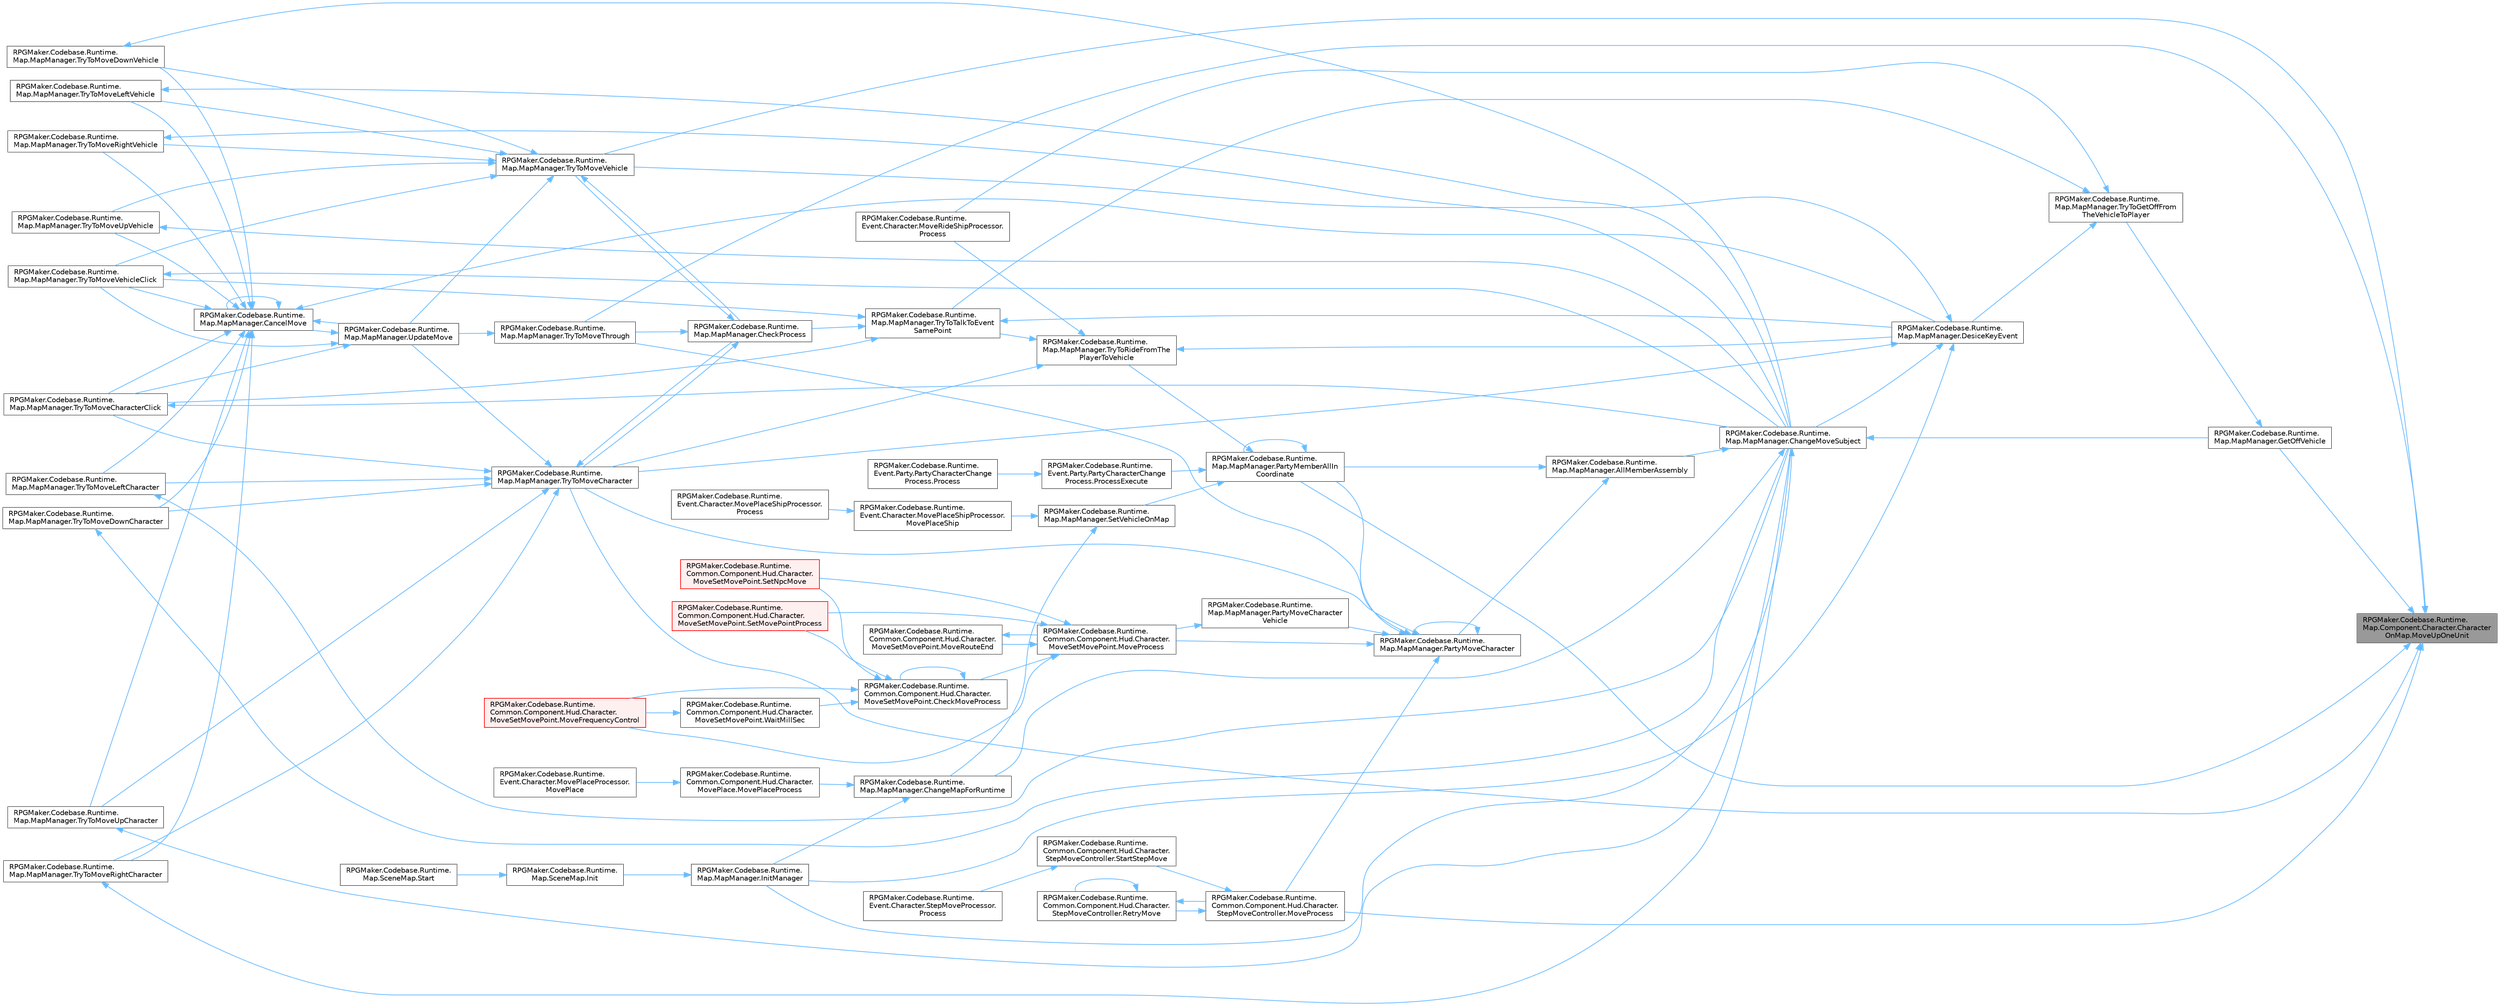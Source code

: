 digraph "RPGMaker.Codebase.Runtime.Map.Component.Character.CharacterOnMap.MoveUpOneUnit"
{
 // LATEX_PDF_SIZE
  bgcolor="transparent";
  edge [fontname=Helvetica,fontsize=10,labelfontname=Helvetica,labelfontsize=10];
  node [fontname=Helvetica,fontsize=10,shape=box,height=0.2,width=0.4];
  rankdir="RL";
  Node1 [id="Node000001",label="RPGMaker.Codebase.Runtime.\lMap.Component.Character.Character\lOnMap.MoveUpOneUnit",height=0.2,width=0.4,color="gray40", fillcolor="grey60", style="filled", fontcolor="black",tooltip="1マス上に移動する"];
  Node1 -> Node2 [id="edge1_Node000001_Node000002",dir="back",color="steelblue1",style="solid",tooltip=" "];
  Node2 [id="Node000002",label="RPGMaker.Codebase.Runtime.\lMap.MapManager.GetOffVehicle",height=0.2,width=0.4,color="grey40", fillcolor="white", style="filled",URL="$d5/d0f/class_r_p_g_maker_1_1_codebase_1_1_runtime_1_1_map_1_1_map_manager.html#ac3e43dc471cabb3ae7994aa34310b0e5",tooltip="乗り物降りるメソッド 降りれる方向が入ってくる"];
  Node2 -> Node3 [id="edge2_Node000002_Node000003",dir="back",color="steelblue1",style="solid",tooltip=" "];
  Node3 [id="Node000003",label="RPGMaker.Codebase.Runtime.\lMap.MapManager.TryToGetOffFrom\lTheVehicleToPlayer",height=0.2,width=0.4,color="grey40", fillcolor="white", style="filled",URL="$d5/d0f/class_r_p_g_maker_1_1_codebase_1_1_runtime_1_1_map_1_1_map_manager.html#a3232c5cf05cce0b13dd68035f5ba8604",tooltip="乗り物から降りる"];
  Node3 -> Node4 [id="edge3_Node000003_Node000004",dir="back",color="steelblue1",style="solid",tooltip=" "];
  Node4 [id="Node000004",label="RPGMaker.Codebase.Runtime.\lMap.MapManager.DesiceKeyEvent",height=0.2,width=0.4,color="grey40", fillcolor="white", style="filled",URL="$d5/d0f/class_r_p_g_maker_1_1_codebase_1_1_runtime_1_1_map_1_1_map_manager.html#a2655da596d391627e8c2f71e6e490b62",tooltip="目の前にイベントがあり、その発動契機がTalkであればイベントを開始する"];
  Node4 -> Node5 [id="edge4_Node000004_Node000005",dir="back",color="steelblue1",style="solid",tooltip=" "];
  Node5 [id="Node000005",label="RPGMaker.Codebase.Runtime.\lMap.MapManager.ChangeMoveSubject",height=0.2,width=0.4,color="grey40", fillcolor="white", style="filled",URL="$d5/d0f/class_r_p_g_maker_1_1_codebase_1_1_runtime_1_1_map_1_1_map_manager.html#a5d00d2c525cee192d90fc53bbc0c8682",tooltip=" "];
  Node5 -> Node6 [id="edge5_Node000005_Node000006",dir="back",color="steelblue1",style="solid",tooltip=" "];
  Node6 [id="Node000006",label="RPGMaker.Codebase.Runtime.\lMap.MapManager.AllMemberAssembly",height=0.2,width=0.4,color="grey40", fillcolor="white", style="filled",URL="$d5/d0f/class_r_p_g_maker_1_1_codebase_1_1_runtime_1_1_map_1_1_map_manager.html#a8c6faf084ea80880467ab13a448e9bed",tooltip="全員集したにで操作切り替え"];
  Node6 -> Node7 [id="edge6_Node000006_Node000007",dir="back",color="steelblue1",style="solid",tooltip=" "];
  Node7 [id="Node000007",label="RPGMaker.Codebase.Runtime.\lMap.MapManager.PartyMemberAllIn\lCoordinate",height=0.2,width=0.4,color="grey40", fillcolor="white", style="filled",URL="$d5/d0f/class_r_p_g_maker_1_1_codebase_1_1_runtime_1_1_map_1_1_map_manager.html#adc8a96ff2875947b6e7a4a6aa6c7f1a1",tooltip=" "];
  Node7 -> Node7 [id="edge7_Node000007_Node000007",dir="back",color="steelblue1",style="solid",tooltip=" "];
  Node7 -> Node8 [id="edge8_Node000007_Node000008",dir="back",color="steelblue1",style="solid",tooltip=" "];
  Node8 [id="Node000008",label="RPGMaker.Codebase.Runtime.\lEvent.Party.PartyCharacterChange\lProcess.ProcessExecute",height=0.2,width=0.4,color="grey40", fillcolor="white", style="filled",URL="$dc/dee/class_r_p_g_maker_1_1_codebase_1_1_runtime_1_1_event_1_1_party_1_1_party_character_change_process.html#a36241cd62b9cb79bf4330645b34576e5",tooltip=" "];
  Node8 -> Node9 [id="edge9_Node000008_Node000009",dir="back",color="steelblue1",style="solid",tooltip=" "];
  Node9 [id="Node000009",label="RPGMaker.Codebase.Runtime.\lEvent.Party.PartyCharacterChange\lProcess.Process",height=0.2,width=0.4,color="grey40", fillcolor="white", style="filled",URL="$dc/dee/class_r_p_g_maker_1_1_codebase_1_1_runtime_1_1_event_1_1_party_1_1_party_character_change_process.html#ae0f898626129d655b3cd7452f9cd043d",tooltip=" "];
  Node7 -> Node10 [id="edge10_Node000007_Node000010",dir="back",color="steelblue1",style="solid",tooltip=" "];
  Node10 [id="Node000010",label="RPGMaker.Codebase.Runtime.\lMap.MapManager.SetVehicleOnMap",height=0.2,width=0.4,color="grey40", fillcolor="white", style="filled",URL="$d5/d0f/class_r_p_g_maker_1_1_codebase_1_1_runtime_1_1_map_1_1_map_manager.html#a37e412a35b210f1313f567ba8ade8b96",tooltip=" "];
  Node10 -> Node11 [id="edge11_Node000010_Node000011",dir="back",color="steelblue1",style="solid",tooltip=" "];
  Node11 [id="Node000011",label="RPGMaker.Codebase.Runtime.\lMap.MapManager.ChangeMapForRuntime",height=0.2,width=0.4,color="grey40", fillcolor="white", style="filled",URL="$d5/d0f/class_r_p_g_maker_1_1_codebase_1_1_runtime_1_1_map_1_1_map_manager.html#a164b0a6efee413b3cff10ea519ab8029",tooltip="マップを表示する"];
  Node11 -> Node12 [id="edge12_Node000011_Node000012",dir="back",color="steelblue1",style="solid",tooltip=" "];
  Node12 [id="Node000012",label="RPGMaker.Codebase.Runtime.\lMap.MapManager.InitManager",height=0.2,width=0.4,color="grey40", fillcolor="white", style="filled",URL="$d5/d0f/class_r_p_g_maker_1_1_codebase_1_1_runtime_1_1_map_1_1_map_manager.html#ae14061e8d125d7fe532437b6ba183131",tooltip="マップ初期化"];
  Node12 -> Node13 [id="edge13_Node000012_Node000013",dir="back",color="steelblue1",style="solid",tooltip=" "];
  Node13 [id="Node000013",label="RPGMaker.Codebase.Runtime.\lMap.SceneMap.Init",height=0.2,width=0.4,color="grey40", fillcolor="white", style="filled",URL="$db/d02/class_r_p_g_maker_1_1_codebase_1_1_runtime_1_1_map_1_1_scene_map.html#a0f6d0adae41e09e94a55d3c0af0c87dc",tooltip=" "];
  Node13 -> Node14 [id="edge14_Node000013_Node000014",dir="back",color="steelblue1",style="solid",tooltip=" "];
  Node14 [id="Node000014",label="RPGMaker.Codebase.Runtime.\lMap.SceneMap.Start",height=0.2,width=0.4,color="grey40", fillcolor="white", style="filled",URL="$db/d02/class_r_p_g_maker_1_1_codebase_1_1_runtime_1_1_map_1_1_scene_map.html#a8514c54d190f9d2acb578100f490a861",tooltip=" "];
  Node11 -> Node15 [id="edge15_Node000011_Node000015",dir="back",color="steelblue1",style="solid",tooltip=" "];
  Node15 [id="Node000015",label="RPGMaker.Codebase.Runtime.\lCommon.Component.Hud.Character.\lMovePlace.MovePlaceProcess",height=0.2,width=0.4,color="grey40", fillcolor="white", style="filled",URL="$df/d12/class_r_p_g_maker_1_1_codebase_1_1_runtime_1_1_common_1_1_component_1_1_hud_1_1_character_1_1_move_place.html#a937507f8d3c881ce82d1d1eb38321bbf",tooltip="😁 場所処理移動"];
  Node15 -> Node16 [id="edge16_Node000015_Node000016",dir="back",color="steelblue1",style="solid",tooltip=" "];
  Node16 [id="Node000016",label="RPGMaker.Codebase.Runtime.\lEvent.Character.MovePlaceProcessor.\lMovePlace",height=0.2,width=0.4,color="grey40", fillcolor="white", style="filled",URL="$da/d06/class_r_p_g_maker_1_1_codebase_1_1_runtime_1_1_event_1_1_character_1_1_move_place_processor.html#acd1dee6b4f36de52d8a8b775d612e502",tooltip=" "];
  Node10 -> Node17 [id="edge17_Node000010_Node000017",dir="back",color="steelblue1",style="solid",tooltip=" "];
  Node17 [id="Node000017",label="RPGMaker.Codebase.Runtime.\lEvent.Character.MovePlaceShipProcessor.\lMovePlaceShip",height=0.2,width=0.4,color="grey40", fillcolor="white", style="filled",URL="$df/d26/class_r_p_g_maker_1_1_codebase_1_1_runtime_1_1_event_1_1_character_1_1_move_place_ship_processor.html#af7c051f7a66cfbc9f89063046feca8f0",tooltip=" "];
  Node17 -> Node18 [id="edge18_Node000017_Node000018",dir="back",color="steelblue1",style="solid",tooltip=" "];
  Node18 [id="Node000018",label="RPGMaker.Codebase.Runtime.\lEvent.Character.MovePlaceShipProcessor.\lProcess",height=0.2,width=0.4,color="grey40", fillcolor="white", style="filled",URL="$df/d26/class_r_p_g_maker_1_1_codebase_1_1_runtime_1_1_event_1_1_character_1_1_move_place_ship_processor.html#a529c9f8d4cbc0f8acb538ec1f1ffb790",tooltip=" "];
  Node7 -> Node19 [id="edge19_Node000007_Node000019",dir="back",color="steelblue1",style="solid",tooltip=" "];
  Node19 [id="Node000019",label="RPGMaker.Codebase.Runtime.\lMap.MapManager.TryToRideFromThe\lPlayerToVehicle",height=0.2,width=0.4,color="grey40", fillcolor="white", style="filled",URL="$d5/d0f/class_r_p_g_maker_1_1_codebase_1_1_runtime_1_1_map_1_1_map_manager.html#af833ea891460fe653ce5b7900b86e151",tooltip="乗り物に乗る"];
  Node19 -> Node4 [id="edge20_Node000019_Node000004",dir="back",color="steelblue1",style="solid",tooltip=" "];
  Node19 -> Node20 [id="edge21_Node000019_Node000020",dir="back",color="steelblue1",style="solid",tooltip=" "];
  Node20 [id="Node000020",label="RPGMaker.Codebase.Runtime.\lEvent.Character.MoveRideShipProcessor.\lProcess",height=0.2,width=0.4,color="grey40", fillcolor="white", style="filled",URL="$db/dea/class_r_p_g_maker_1_1_codebase_1_1_runtime_1_1_event_1_1_character_1_1_move_ride_ship_processor.html#ae9d6fa0140ad420b3607b15b970830f6",tooltip=" "];
  Node19 -> Node21 [id="edge22_Node000019_Node000021",dir="back",color="steelblue1",style="solid",tooltip=" "];
  Node21 [id="Node000021",label="RPGMaker.Codebase.Runtime.\lMap.MapManager.TryToMoveCharacter",height=0.2,width=0.4,color="grey40", fillcolor="white", style="filled",URL="$d5/d0f/class_r_p_g_maker_1_1_codebase_1_1_runtime_1_1_map_1_1_map_manager.html#a1c50ac1ba190459e6f190cdbfe263778",tooltip="キャラクターの移動を試行する （対象位置が進入不可の場合は向きだけ変える）"];
  Node21 -> Node22 [id="edge23_Node000021_Node000022",dir="back",color="steelblue1",style="solid",tooltip=" "];
  Node22 [id="Node000022",label="RPGMaker.Codebase.Runtime.\lMap.MapManager.CheckProcess",height=0.2,width=0.4,color="grey40", fillcolor="white", style="filled",URL="$d5/d0f/class_r_p_g_maker_1_1_codebase_1_1_runtime_1_1_map_1_1_map_manager.html#af61111401b6e289e7cd71c37c80bff5d",tooltip="移動後の各判定処理"];
  Node22 -> Node21 [id="edge24_Node000022_Node000021",dir="back",color="steelblue1",style="solid",tooltip=" "];
  Node22 -> Node23 [id="edge25_Node000022_Node000023",dir="back",color="steelblue1",style="solid",tooltip=" "];
  Node23 [id="Node000023",label="RPGMaker.Codebase.Runtime.\lMap.MapManager.TryToMoveThrough",height=0.2,width=0.4,color="grey40", fillcolor="white", style="filled",URL="$d5/d0f/class_r_p_g_maker_1_1_codebase_1_1_runtime_1_1_map_1_1_map_manager.html#a568c166cd57f15308dc10ba60706bd26",tooltip=" "];
  Node23 -> Node24 [id="edge26_Node000023_Node000024",dir="back",color="steelblue1",style="solid",tooltip=" "];
  Node24 [id="Node000024",label="RPGMaker.Codebase.Runtime.\lMap.MapManager.UpdateMove",height=0.2,width=0.4,color="grey40", fillcolor="white", style="filled",URL="$d5/d0f/class_r_p_g_maker_1_1_codebase_1_1_runtime_1_1_map_1_1_map_manager.html#a8d383409968f24c28e9393d632d207c2",tooltip=" "];
  Node24 -> Node25 [id="edge27_Node000024_Node000025",dir="back",color="steelblue1",style="solid",tooltip=" "];
  Node25 [id="Node000025",label="RPGMaker.Codebase.Runtime.\lMap.MapManager.CancelMove",height=0.2,width=0.4,color="grey40", fillcolor="white", style="filled",URL="$d5/d0f/class_r_p_g_maker_1_1_codebase_1_1_runtime_1_1_map_1_1_map_manager.html#aec356ba03028b9e11ece2ceb38d7f3cf",tooltip=" "];
  Node25 -> Node25 [id="edge28_Node000025_Node000025",dir="back",color="steelblue1",style="solid",tooltip=" "];
  Node25 -> Node4 [id="edge29_Node000025_Node000004",dir="back",color="steelblue1",style="solid",tooltip=" "];
  Node25 -> Node26 [id="edge30_Node000025_Node000026",dir="back",color="steelblue1",style="solid",tooltip=" "];
  Node26 [id="Node000026",label="RPGMaker.Codebase.Runtime.\lMap.MapManager.TryToMoveCharacterClick",height=0.2,width=0.4,color="grey40", fillcolor="white", style="filled",URL="$d5/d0f/class_r_p_g_maker_1_1_codebase_1_1_runtime_1_1_map_1_1_map_manager.html#a3a7ad6e6d848e31770443541b2113049",tooltip="キャラクターの移動を試行する （対象位置が進入不可の場合は向きだけ変える）"];
  Node26 -> Node5 [id="edge31_Node000026_Node000005",dir="back",color="steelblue1",style="solid",tooltip=" "];
  Node25 -> Node27 [id="edge32_Node000025_Node000027",dir="back",color="steelblue1",style="solid",tooltip=" "];
  Node27 [id="Node000027",label="RPGMaker.Codebase.Runtime.\lMap.MapManager.TryToMoveDownCharacter",height=0.2,width=0.4,color="grey40", fillcolor="white", style="filled",URL="$d5/d0f/class_r_p_g_maker_1_1_codebase_1_1_runtime_1_1_map_1_1_map_manager.html#ab602fb3908c965ecbdfa140fa64e3de4",tooltip=" "];
  Node27 -> Node5 [id="edge33_Node000027_Node000005",dir="back",color="steelblue1",style="solid",tooltip=" "];
  Node25 -> Node28 [id="edge34_Node000025_Node000028",dir="back",color="steelblue1",style="solid",tooltip=" "];
  Node28 [id="Node000028",label="RPGMaker.Codebase.Runtime.\lMap.MapManager.TryToMoveDownVehicle",height=0.2,width=0.4,color="grey40", fillcolor="white", style="filled",URL="$d5/d0f/class_r_p_g_maker_1_1_codebase_1_1_runtime_1_1_map_1_1_map_manager.html#a476c0a4fd7efbcd64fb342d4988ba6f7",tooltip=" "];
  Node28 -> Node5 [id="edge35_Node000028_Node000005",dir="back",color="steelblue1",style="solid",tooltip=" "];
  Node25 -> Node29 [id="edge36_Node000025_Node000029",dir="back",color="steelblue1",style="solid",tooltip=" "];
  Node29 [id="Node000029",label="RPGMaker.Codebase.Runtime.\lMap.MapManager.TryToMoveLeftCharacter",height=0.2,width=0.4,color="grey40", fillcolor="white", style="filled",URL="$d5/d0f/class_r_p_g_maker_1_1_codebase_1_1_runtime_1_1_map_1_1_map_manager.html#a1d7da40eb2e0a29eda0e228f434a77ec",tooltip="Actionへの代入時に内容が確認しやすいように、各向き分メソッドを用意。"];
  Node29 -> Node5 [id="edge37_Node000029_Node000005",dir="back",color="steelblue1",style="solid",tooltip=" "];
  Node25 -> Node30 [id="edge38_Node000025_Node000030",dir="back",color="steelblue1",style="solid",tooltip=" "];
  Node30 [id="Node000030",label="RPGMaker.Codebase.Runtime.\lMap.MapManager.TryToMoveLeftVehicle",height=0.2,width=0.4,color="grey40", fillcolor="white", style="filled",URL="$d5/d0f/class_r_p_g_maker_1_1_codebase_1_1_runtime_1_1_map_1_1_map_manager.html#a8efa0bcf03ce7e5b2b1746ccc3ee13c0",tooltip="Actionへの代入時に内容が確認しやすいように、各向き分メソッドを用意。"];
  Node30 -> Node5 [id="edge39_Node000030_Node000005",dir="back",color="steelblue1",style="solid",tooltip=" "];
  Node25 -> Node31 [id="edge40_Node000025_Node000031",dir="back",color="steelblue1",style="solid",tooltip=" "];
  Node31 [id="Node000031",label="RPGMaker.Codebase.Runtime.\lMap.MapManager.TryToMoveRightCharacter",height=0.2,width=0.4,color="grey40", fillcolor="white", style="filled",URL="$d5/d0f/class_r_p_g_maker_1_1_codebase_1_1_runtime_1_1_map_1_1_map_manager.html#a4de669f540fb731c58fe2aaf3218c235",tooltip=" "];
  Node31 -> Node5 [id="edge41_Node000031_Node000005",dir="back",color="steelblue1",style="solid",tooltip=" "];
  Node25 -> Node32 [id="edge42_Node000025_Node000032",dir="back",color="steelblue1",style="solid",tooltip=" "];
  Node32 [id="Node000032",label="RPGMaker.Codebase.Runtime.\lMap.MapManager.TryToMoveRightVehicle",height=0.2,width=0.4,color="grey40", fillcolor="white", style="filled",URL="$d5/d0f/class_r_p_g_maker_1_1_codebase_1_1_runtime_1_1_map_1_1_map_manager.html#a3ec5763f85b5b41539237530c5806901",tooltip=" "];
  Node32 -> Node5 [id="edge43_Node000032_Node000005",dir="back",color="steelblue1",style="solid",tooltip=" "];
  Node25 -> Node33 [id="edge44_Node000025_Node000033",dir="back",color="steelblue1",style="solid",tooltip=" "];
  Node33 [id="Node000033",label="RPGMaker.Codebase.Runtime.\lMap.MapManager.TryToMoveUpCharacter",height=0.2,width=0.4,color="grey40", fillcolor="white", style="filled",URL="$d5/d0f/class_r_p_g_maker_1_1_codebase_1_1_runtime_1_1_map_1_1_map_manager.html#ac3d79e5a98a34a7f08f34402600f7a57",tooltip=" "];
  Node33 -> Node5 [id="edge45_Node000033_Node000005",dir="back",color="steelblue1",style="solid",tooltip=" "];
  Node25 -> Node34 [id="edge46_Node000025_Node000034",dir="back",color="steelblue1",style="solid",tooltip=" "];
  Node34 [id="Node000034",label="RPGMaker.Codebase.Runtime.\lMap.MapManager.TryToMoveUpVehicle",height=0.2,width=0.4,color="grey40", fillcolor="white", style="filled",URL="$d5/d0f/class_r_p_g_maker_1_1_codebase_1_1_runtime_1_1_map_1_1_map_manager.html#ac56d14e743bf2942bb37db5c5954063e",tooltip=" "];
  Node34 -> Node5 [id="edge47_Node000034_Node000005",dir="back",color="steelblue1",style="solid",tooltip=" "];
  Node25 -> Node35 [id="edge48_Node000025_Node000035",dir="back",color="steelblue1",style="solid",tooltip=" "];
  Node35 [id="Node000035",label="RPGMaker.Codebase.Runtime.\lMap.MapManager.TryToMoveVehicleClick",height=0.2,width=0.4,color="grey40", fillcolor="white", style="filled",URL="$d5/d0f/class_r_p_g_maker_1_1_codebase_1_1_runtime_1_1_map_1_1_map_manager.html#a6ee6f9efcc536de03d0f38f5d3de8e9e",tooltip="キャラクターの移動を試行する （対象位置が進入不可の場合は向きだけ変える）"];
  Node35 -> Node5 [id="edge49_Node000035_Node000005",dir="back",color="steelblue1",style="solid",tooltip=" "];
  Node25 -> Node24 [id="edge50_Node000025_Node000024",dir="back",color="steelblue1",style="solid",tooltip=" "];
  Node24 -> Node26 [id="edge51_Node000024_Node000026",dir="back",color="steelblue1",style="solid",tooltip=" "];
  Node24 -> Node35 [id="edge52_Node000024_Node000035",dir="back",color="steelblue1",style="solid",tooltip=" "];
  Node22 -> Node36 [id="edge53_Node000022_Node000036",dir="back",color="steelblue1",style="solid",tooltip=" "];
  Node36 [id="Node000036",label="RPGMaker.Codebase.Runtime.\lMap.MapManager.TryToMoveVehicle",height=0.2,width=0.4,color="grey40", fillcolor="white", style="filled",URL="$d5/d0f/class_r_p_g_maker_1_1_codebase_1_1_runtime_1_1_map_1_1_map_manager.html#af0e1fa61778d47dccbe907bcb8ebeb4c",tooltip="乗り物の移動を試行する （対象位置が進入不可の場合は向きだけ変える）"];
  Node36 -> Node22 [id="edge54_Node000036_Node000022",dir="back",color="steelblue1",style="solid",tooltip=" "];
  Node36 -> Node28 [id="edge55_Node000036_Node000028",dir="back",color="steelblue1",style="solid",tooltip=" "];
  Node36 -> Node30 [id="edge56_Node000036_Node000030",dir="back",color="steelblue1",style="solid",tooltip=" "];
  Node36 -> Node32 [id="edge57_Node000036_Node000032",dir="back",color="steelblue1",style="solid",tooltip=" "];
  Node36 -> Node34 [id="edge58_Node000036_Node000034",dir="back",color="steelblue1",style="solid",tooltip=" "];
  Node36 -> Node35 [id="edge59_Node000036_Node000035",dir="back",color="steelblue1",style="solid",tooltip=" "];
  Node36 -> Node24 [id="edge60_Node000036_Node000024",dir="back",color="steelblue1",style="solid",tooltip=" "];
  Node21 -> Node26 [id="edge61_Node000021_Node000026",dir="back",color="steelblue1",style="solid",tooltip=" "];
  Node21 -> Node27 [id="edge62_Node000021_Node000027",dir="back",color="steelblue1",style="solid",tooltip=" "];
  Node21 -> Node29 [id="edge63_Node000021_Node000029",dir="back",color="steelblue1",style="solid",tooltip=" "];
  Node21 -> Node31 [id="edge64_Node000021_Node000031",dir="back",color="steelblue1",style="solid",tooltip=" "];
  Node21 -> Node33 [id="edge65_Node000021_Node000033",dir="back",color="steelblue1",style="solid",tooltip=" "];
  Node21 -> Node24 [id="edge66_Node000021_Node000024",dir="back",color="steelblue1",style="solid",tooltip=" "];
  Node19 -> Node37 [id="edge67_Node000019_Node000037",dir="back",color="steelblue1",style="solid",tooltip=" "];
  Node37 [id="Node000037",label="RPGMaker.Codebase.Runtime.\lMap.MapManager.TryToTalkToEvent\lSamePoint",height=0.2,width=0.4,color="grey40", fillcolor="white", style="filled",URL="$d5/d0f/class_r_p_g_maker_1_1_codebase_1_1_runtime_1_1_map_1_1_map_manager.html#a0fbfc4078a6e1d77a62009a7ac3985c4",tooltip=" "];
  Node37 -> Node22 [id="edge68_Node000037_Node000022",dir="back",color="steelblue1",style="solid",tooltip=" "];
  Node37 -> Node4 [id="edge69_Node000037_Node000004",dir="back",color="steelblue1",style="solid",tooltip=" "];
  Node37 -> Node26 [id="edge70_Node000037_Node000026",dir="back",color="steelblue1",style="solid",tooltip=" "];
  Node37 -> Node35 [id="edge71_Node000037_Node000035",dir="back",color="steelblue1",style="solid",tooltip=" "];
  Node6 -> Node38 [id="edge72_Node000006_Node000038",dir="back",color="steelblue1",style="solid",tooltip=" "];
  Node38 [id="Node000038",label="RPGMaker.Codebase.Runtime.\lMap.MapManager.PartyMoveCharacter",height=0.2,width=0.4,color="grey40", fillcolor="white", style="filled",URL="$d5/d0f/class_r_p_g_maker_1_1_codebase_1_1_runtime_1_1_map_1_1_map_manager.html#a62362677c5fd951f473d6f35cbd01721",tooltip="パーティメンバーの移動"];
  Node38 -> Node39 [id="edge73_Node000038_Node000039",dir="back",color="steelblue1",style="solid",tooltip=" "];
  Node39 [id="Node000039",label="RPGMaker.Codebase.Runtime.\lCommon.Component.Hud.Character.\lMoveSetMovePoint.MoveProcess",height=0.2,width=0.4,color="grey40", fillcolor="white", style="filled",URL="$d9/dcc/class_r_p_g_maker_1_1_codebase_1_1_runtime_1_1_common_1_1_component_1_1_hud_1_1_character_1_1_move_set_move_point.html#a185f808a65cadb15dd740c3e90ee7304",tooltip="😁 処理移動"];
  Node39 -> Node40 [id="edge74_Node000039_Node000040",dir="back",color="steelblue1",style="solid",tooltip=" "];
  Node40 [id="Node000040",label="RPGMaker.Codebase.Runtime.\lCommon.Component.Hud.Character.\lMoveSetMovePoint.CheckMoveProcess",height=0.2,width=0.4,color="grey40", fillcolor="white", style="filled",URL="$d9/dcc/class_r_p_g_maker_1_1_codebase_1_1_runtime_1_1_common_1_1_component_1_1_hud_1_1_character_1_1_move_set_move_point.html#a2bae2a194cc3c0c8d04f6fbba15a96a2",tooltip="😁 移動処理チェック"];
  Node40 -> Node40 [id="edge75_Node000040_Node000040",dir="back",color="steelblue1",style="solid",tooltip=" "];
  Node40 -> Node41 [id="edge76_Node000040_Node000041",dir="back",color="steelblue1",style="solid",tooltip=" "];
  Node41 [id="Node000041",label="RPGMaker.Codebase.Runtime.\lCommon.Component.Hud.Character.\lMoveSetMovePoint.MoveFrequencyControl",height=0.2,width=0.4,color="red", fillcolor="#FFF0F0", style="filled",URL="$d9/dcc/class_r_p_g_maker_1_1_codebase_1_1_runtime_1_1_common_1_1_component_1_1_hud_1_1_character_1_1_move_set_move_point.html#a3f0d798a4b42b2b5c82047580086e240",tooltip="😁 移動頻度を制御。"];
  Node40 -> Node49 [id="edge77_Node000040_Node000049",dir="back",color="steelblue1",style="solid",tooltip=" "];
  Node49 [id="Node000049",label="RPGMaker.Codebase.Runtime.\lCommon.Component.Hud.Character.\lMoveSetMovePoint.SetMovePointProcess",height=0.2,width=0.4,color="red", fillcolor="#FFF0F0", style="filled",URL="$d9/dcc/class_r_p_g_maker_1_1_codebase_1_1_runtime_1_1_common_1_1_component_1_1_hud_1_1_character_1_1_move_set_move_point.html#a60d59a4bd8e4ced80293c6737c5f5305",tooltip="😁 イベントコマンドから設定"];
  Node40 -> Node53 [id="edge78_Node000040_Node000053",dir="back",color="steelblue1",style="solid",tooltip=" "];
  Node53 [id="Node000053",label="RPGMaker.Codebase.Runtime.\lCommon.Component.Hud.Character.\lMoveSetMovePoint.SetNpcMove",height=0.2,width=0.4,color="red", fillcolor="#FFF0F0", style="filled",URL="$d9/dcc/class_r_p_g_maker_1_1_codebase_1_1_runtime_1_1_common_1_1_component_1_1_hud_1_1_character_1_1_move_set_move_point.html#a27fe8ab335660b51e4bf73d7365c9039",tooltip="😁 自律移動から設定"];
  Node40 -> Node60 [id="edge79_Node000040_Node000060",dir="back",color="steelblue1",style="solid",tooltip=" "];
  Node60 [id="Node000060",label="RPGMaker.Codebase.Runtime.\lCommon.Component.Hud.Character.\lMoveSetMovePoint.WaitMillSec",height=0.2,width=0.4,color="grey40", fillcolor="white", style="filled",URL="$d9/dcc/class_r_p_g_maker_1_1_codebase_1_1_runtime_1_1_common_1_1_component_1_1_hud_1_1_character_1_1_move_set_move_point.html#a061e51eb3fce6b1a9d18d6ae9eb4ddbc",tooltip="😁 ミリ秒待ち"];
  Node60 -> Node41 [id="edge80_Node000060_Node000041",dir="back",color="steelblue1",style="solid",tooltip=" "];
  Node39 -> Node41 [id="edge81_Node000039_Node000041",dir="back",color="steelblue1",style="solid",tooltip=" "];
  Node39 -> Node45 [id="edge82_Node000039_Node000045",dir="back",color="steelblue1",style="solid",tooltip=" "];
  Node45 [id="Node000045",label="RPGMaker.Codebase.Runtime.\lCommon.Component.Hud.Character.\lMoveSetMovePoint.MoveRouteEnd",height=0.2,width=0.4,color="grey40", fillcolor="white", style="filled",URL="$d9/dcc/class_r_p_g_maker_1_1_codebase_1_1_runtime_1_1_common_1_1_component_1_1_hud_1_1_character_1_1_move_set_move_point.html#a9557007b5522510285b73c3bff865926",tooltip="😁 経路終了移動"];
  Node45 -> Node39 [id="edge83_Node000045_Node000039",dir="back",color="steelblue1",style="solid",tooltip=" "];
  Node39 -> Node49 [id="edge84_Node000039_Node000049",dir="back",color="steelblue1",style="solid",tooltip=" "];
  Node39 -> Node53 [id="edge85_Node000039_Node000053",dir="back",color="steelblue1",style="solid",tooltip=" "];
  Node38 -> Node61 [id="edge86_Node000038_Node000061",dir="back",color="steelblue1",style="solid",tooltip=" "];
  Node61 [id="Node000061",label="RPGMaker.Codebase.Runtime.\lCommon.Component.Hud.Character.\lStepMoveController.MoveProcess",height=0.2,width=0.4,color="grey40", fillcolor="white", style="filled",URL="$d0/d39/class_r_p_g_maker_1_1_codebase_1_1_runtime_1_1_common_1_1_component_1_1_hud_1_1_character_1_1_step_move_controller.html#afab55bda8585197faa55733ee8d181b6",tooltip="😁 処理移動"];
  Node61 -> Node62 [id="edge87_Node000061_Node000062",dir="back",color="steelblue1",style="solid",tooltip=" "];
  Node62 [id="Node000062",label="RPGMaker.Codebase.Runtime.\lCommon.Component.Hud.Character.\lStepMoveController.RetryMove",height=0.2,width=0.4,color="grey40", fillcolor="white", style="filled",URL="$d0/d39/class_r_p_g_maker_1_1_codebase_1_1_runtime_1_1_common_1_1_component_1_1_hud_1_1_character_1_1_step_move_controller.html#ace0f98e8a8c680683a0f95c2f8050cd4",tooltip="😁 移動リトライ"];
  Node62 -> Node61 [id="edge88_Node000062_Node000061",dir="back",color="steelblue1",style="solid",tooltip=" "];
  Node62 -> Node62 [id="edge89_Node000062_Node000062",dir="back",color="steelblue1",style="solid",tooltip=" "];
  Node61 -> Node63 [id="edge90_Node000061_Node000063",dir="back",color="steelblue1",style="solid",tooltip=" "];
  Node63 [id="Node000063",label="RPGMaker.Codebase.Runtime.\lCommon.Component.Hud.Character.\lStepMoveController.StartStepMove",height=0.2,width=0.4,color="grey40", fillcolor="white", style="filled",URL="$d0/d39/class_r_p_g_maker_1_1_codebase_1_1_runtime_1_1_common_1_1_component_1_1_hud_1_1_character_1_1_step_move_controller.html#a23b3df0c59144481659fed87a8ddc62f",tooltip="😁 ステップ移動開始"];
  Node63 -> Node64 [id="edge91_Node000063_Node000064",dir="back",color="steelblue1",style="solid",tooltip=" "];
  Node64 [id="Node000064",label="RPGMaker.Codebase.Runtime.\lEvent.Character.StepMoveProcessor.\lProcess",height=0.2,width=0.4,color="grey40", fillcolor="white", style="filled",URL="$d8/d46/class_r_p_g_maker_1_1_codebase_1_1_runtime_1_1_event_1_1_character_1_1_step_move_processor.html#a18aea84c929012a67ab05c031c95d373",tooltip=" "];
  Node38 -> Node7 [id="edge92_Node000038_Node000007",dir="back",color="steelblue1",style="solid",tooltip=" "];
  Node38 -> Node38 [id="edge93_Node000038_Node000038",dir="back",color="steelblue1",style="solid",tooltip=" "];
  Node38 -> Node65 [id="edge94_Node000038_Node000065",dir="back",color="steelblue1",style="solid",tooltip=" "];
  Node65 [id="Node000065",label="RPGMaker.Codebase.Runtime.\lMap.MapManager.PartyMoveCharacter\lVehicle",height=0.2,width=0.4,color="grey40", fillcolor="white", style="filled",URL="$d5/d0f/class_r_p_g_maker_1_1_codebase_1_1_runtime_1_1_map_1_1_map_manager.html#a9b5fcf45d85c8e52d14a0c5cef1a88a3",tooltip="パーティメンバーの移動 乗り物搭乗時"];
  Node65 -> Node39 [id="edge95_Node000065_Node000039",dir="back",color="steelblue1",style="solid",tooltip=" "];
  Node38 -> Node21 [id="edge96_Node000038_Node000021",dir="back",color="steelblue1",style="solid",tooltip=" "];
  Node38 -> Node23 [id="edge97_Node000038_Node000023",dir="back",color="steelblue1",style="solid",tooltip=" "];
  Node5 -> Node11 [id="edge98_Node000005_Node000011",dir="back",color="steelblue1",style="solid",tooltip=" "];
  Node5 -> Node2 [id="edge99_Node000005_Node000002",dir="back",color="steelblue1",style="solid",tooltip=" "];
  Node5 -> Node12 [id="edge100_Node000005_Node000012",dir="back",color="steelblue1",style="solid",tooltip=" "];
  Node4 -> Node12 [id="edge101_Node000004_Node000012",dir="back",color="steelblue1",style="solid",tooltip=" "];
  Node4 -> Node21 [id="edge102_Node000004_Node000021",dir="back",color="steelblue1",style="solid",tooltip=" "];
  Node4 -> Node36 [id="edge103_Node000004_Node000036",dir="back",color="steelblue1",style="solid",tooltip=" "];
  Node3 -> Node20 [id="edge104_Node000003_Node000020",dir="back",color="steelblue1",style="solid",tooltip=" "];
  Node3 -> Node37 [id="edge105_Node000003_Node000037",dir="back",color="steelblue1",style="solid",tooltip=" "];
  Node1 -> Node61 [id="edge106_Node000001_Node000061",dir="back",color="steelblue1",style="solid",tooltip=" "];
  Node1 -> Node7 [id="edge107_Node000001_Node000007",dir="back",color="steelblue1",style="solid",tooltip=" "];
  Node1 -> Node21 [id="edge108_Node000001_Node000021",dir="back",color="steelblue1",style="solid",tooltip=" "];
  Node1 -> Node23 [id="edge109_Node000001_Node000023",dir="back",color="steelblue1",style="solid",tooltip=" "];
  Node1 -> Node36 [id="edge110_Node000001_Node000036",dir="back",color="steelblue1",style="solid",tooltip=" "];
}
